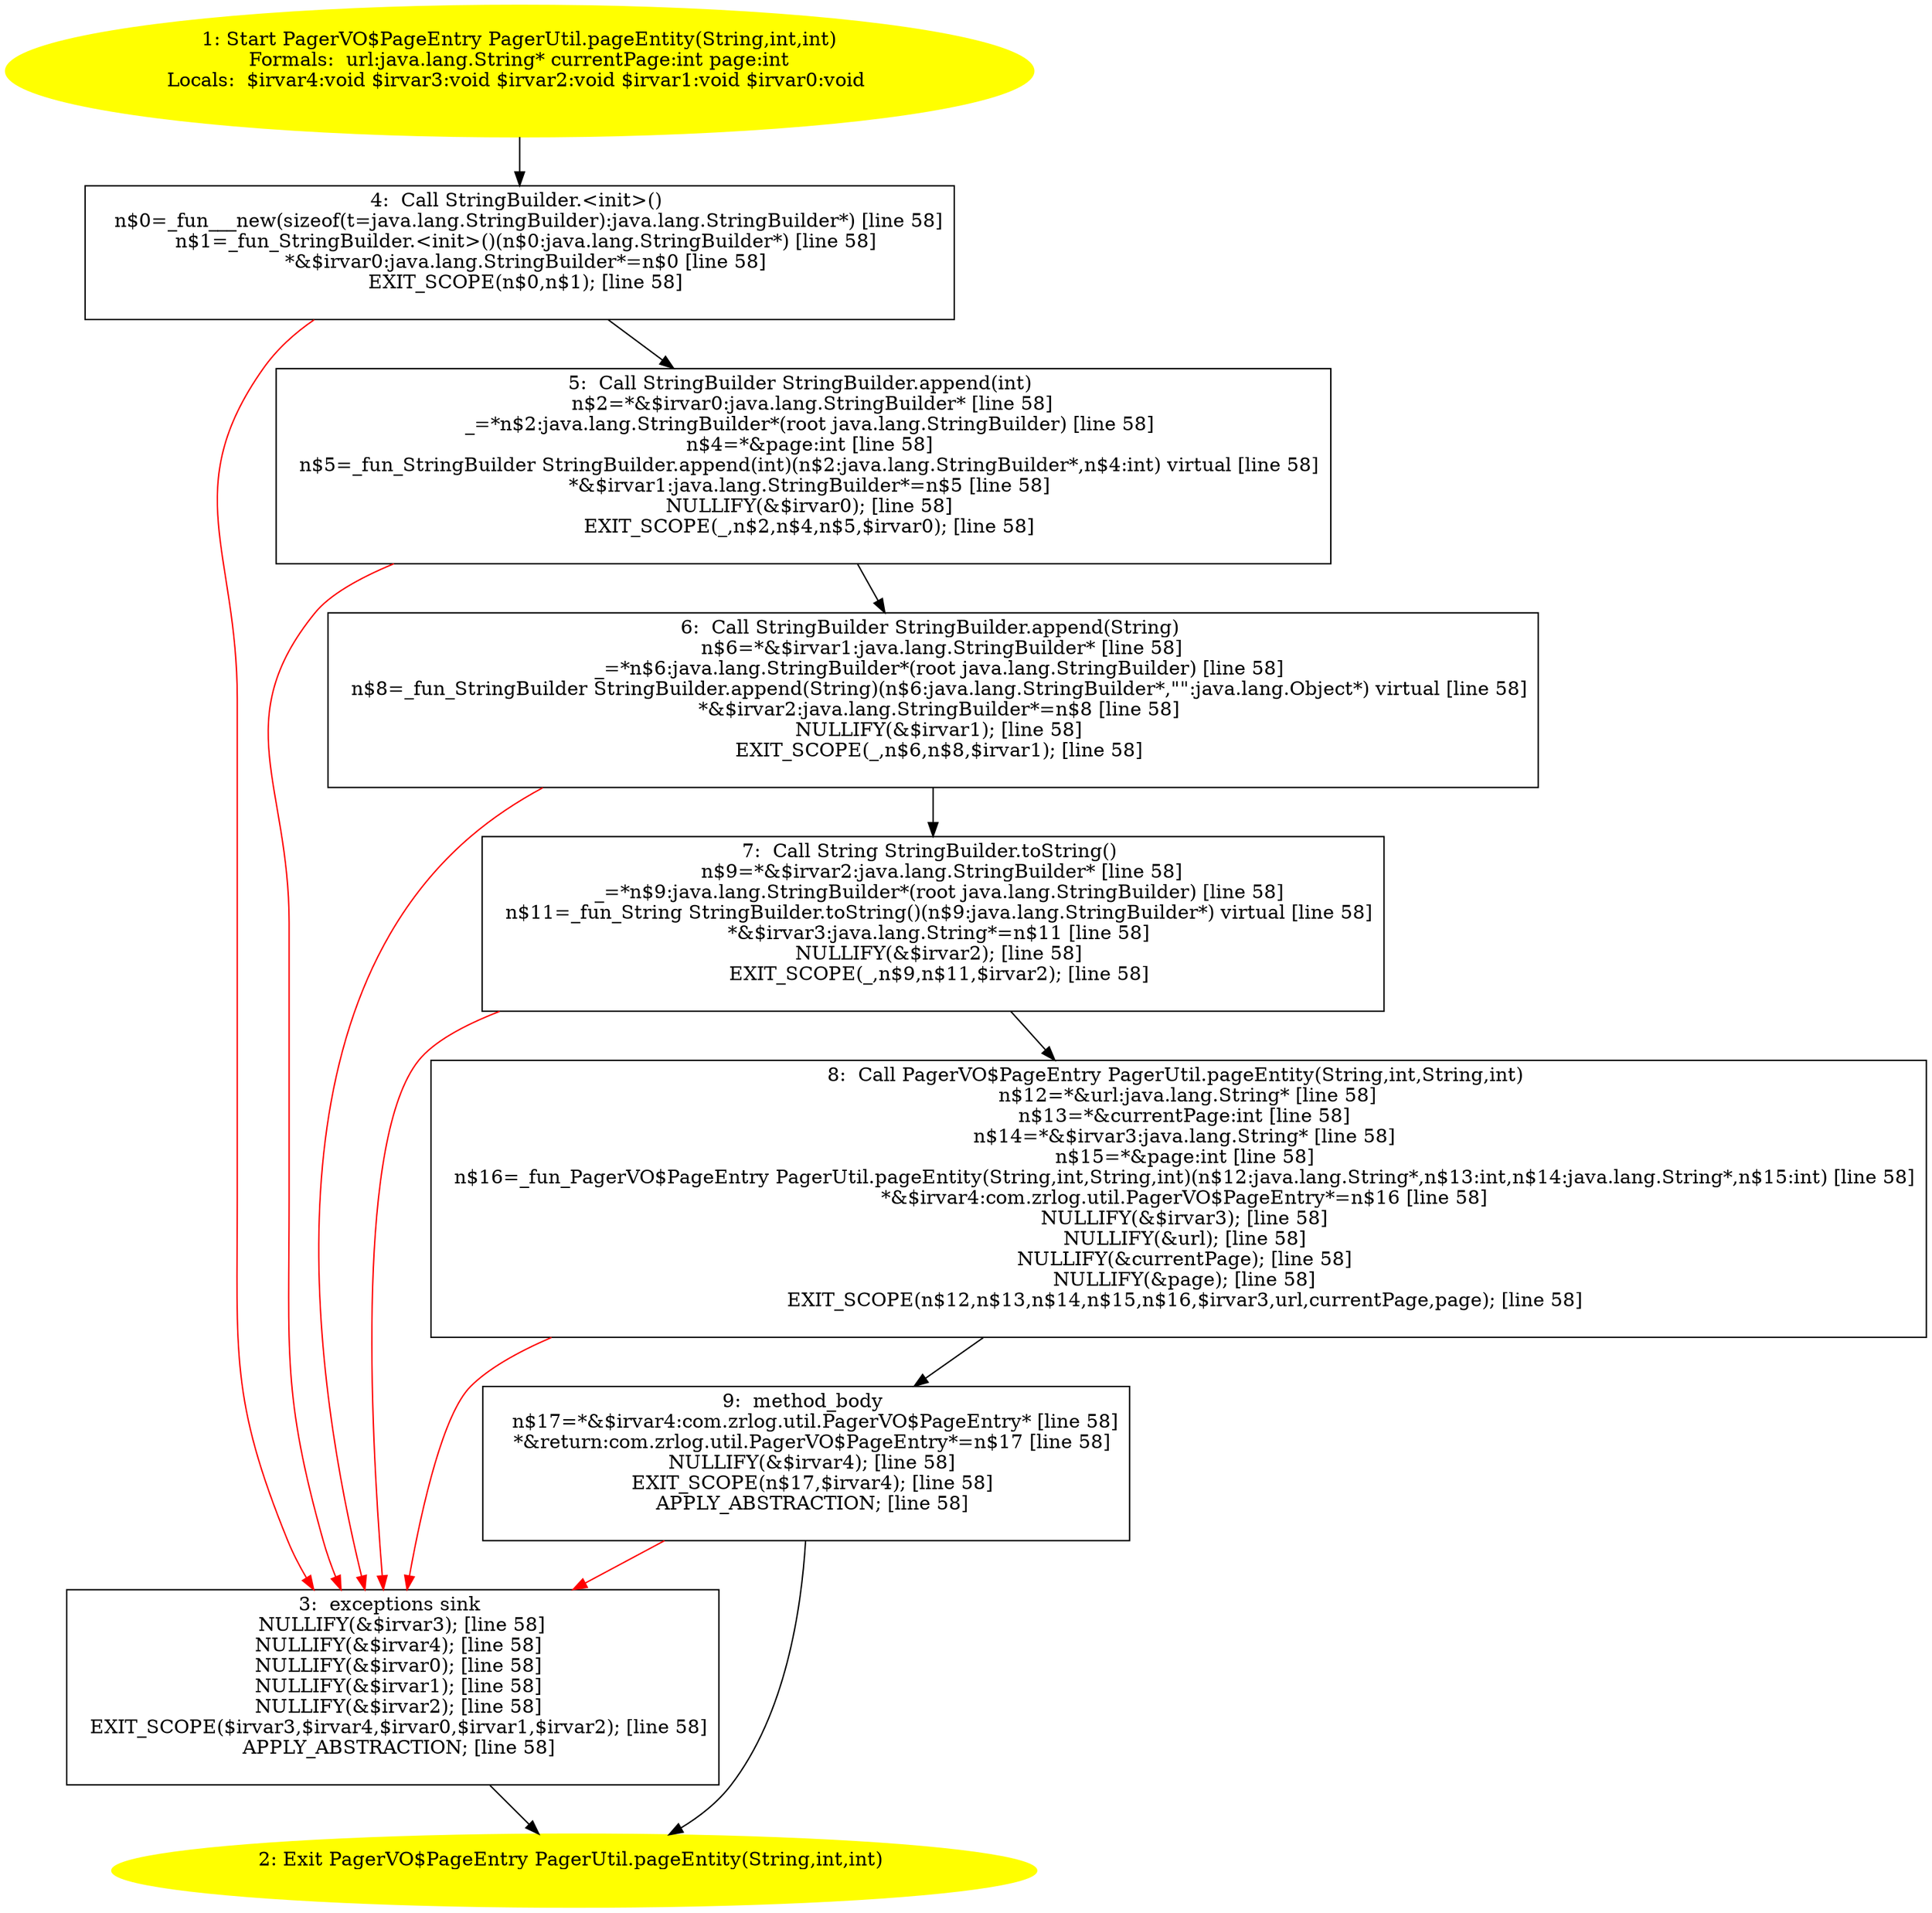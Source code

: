 /* @generated */
digraph cfg {
"com.zrlog.util.PagerUtil.pageEntity(java.lang.String,int,int):com.zrlog.util.PagerVO$PageEntry.d10c775ac68d842717d1f96496830cce_1" [label="1: Start PagerVO$PageEntry PagerUtil.pageEntity(String,int,int)\nFormals:  url:java.lang.String* currentPage:int page:int\nLocals:  $irvar4:void $irvar3:void $irvar2:void $irvar1:void $irvar0:void \n  " color=yellow style=filled]
	

	 "com.zrlog.util.PagerUtil.pageEntity(java.lang.String,int,int):com.zrlog.util.PagerVO$PageEntry.d10c775ac68d842717d1f96496830cce_1" -> "com.zrlog.util.PagerUtil.pageEntity(java.lang.String,int,int):com.zrlog.util.PagerVO$PageEntry.d10c775ac68d842717d1f96496830cce_4" ;
"com.zrlog.util.PagerUtil.pageEntity(java.lang.String,int,int):com.zrlog.util.PagerVO$PageEntry.d10c775ac68d842717d1f96496830cce_2" [label="2: Exit PagerVO$PageEntry PagerUtil.pageEntity(String,int,int) \n  " color=yellow style=filled]
	

"com.zrlog.util.PagerUtil.pageEntity(java.lang.String,int,int):com.zrlog.util.PagerVO$PageEntry.d10c775ac68d842717d1f96496830cce_3" [label="3:  exceptions sink \n   NULLIFY(&$irvar3); [line 58]\n  NULLIFY(&$irvar4); [line 58]\n  NULLIFY(&$irvar0); [line 58]\n  NULLIFY(&$irvar1); [line 58]\n  NULLIFY(&$irvar2); [line 58]\n  EXIT_SCOPE($irvar3,$irvar4,$irvar0,$irvar1,$irvar2); [line 58]\n  APPLY_ABSTRACTION; [line 58]\n " shape="box"]
	

	 "com.zrlog.util.PagerUtil.pageEntity(java.lang.String,int,int):com.zrlog.util.PagerVO$PageEntry.d10c775ac68d842717d1f96496830cce_3" -> "com.zrlog.util.PagerUtil.pageEntity(java.lang.String,int,int):com.zrlog.util.PagerVO$PageEntry.d10c775ac68d842717d1f96496830cce_2" ;
"com.zrlog.util.PagerUtil.pageEntity(java.lang.String,int,int):com.zrlog.util.PagerVO$PageEntry.d10c775ac68d842717d1f96496830cce_4" [label="4:  Call StringBuilder.<init>() \n   n$0=_fun___new(sizeof(t=java.lang.StringBuilder):java.lang.StringBuilder*) [line 58]\n  n$1=_fun_StringBuilder.<init>()(n$0:java.lang.StringBuilder*) [line 58]\n  *&$irvar0:java.lang.StringBuilder*=n$0 [line 58]\n  EXIT_SCOPE(n$0,n$1); [line 58]\n " shape="box"]
	

	 "com.zrlog.util.PagerUtil.pageEntity(java.lang.String,int,int):com.zrlog.util.PagerVO$PageEntry.d10c775ac68d842717d1f96496830cce_4" -> "com.zrlog.util.PagerUtil.pageEntity(java.lang.String,int,int):com.zrlog.util.PagerVO$PageEntry.d10c775ac68d842717d1f96496830cce_5" ;
	 "com.zrlog.util.PagerUtil.pageEntity(java.lang.String,int,int):com.zrlog.util.PagerVO$PageEntry.d10c775ac68d842717d1f96496830cce_4" -> "com.zrlog.util.PagerUtil.pageEntity(java.lang.String,int,int):com.zrlog.util.PagerVO$PageEntry.d10c775ac68d842717d1f96496830cce_3" [color="red" ];
"com.zrlog.util.PagerUtil.pageEntity(java.lang.String,int,int):com.zrlog.util.PagerVO$PageEntry.d10c775ac68d842717d1f96496830cce_5" [label="5:  Call StringBuilder StringBuilder.append(int) \n   n$2=*&$irvar0:java.lang.StringBuilder* [line 58]\n  _=*n$2:java.lang.StringBuilder*(root java.lang.StringBuilder) [line 58]\n  n$4=*&page:int [line 58]\n  n$5=_fun_StringBuilder StringBuilder.append(int)(n$2:java.lang.StringBuilder*,n$4:int) virtual [line 58]\n  *&$irvar1:java.lang.StringBuilder*=n$5 [line 58]\n  NULLIFY(&$irvar0); [line 58]\n  EXIT_SCOPE(_,n$2,n$4,n$5,$irvar0); [line 58]\n " shape="box"]
	

	 "com.zrlog.util.PagerUtil.pageEntity(java.lang.String,int,int):com.zrlog.util.PagerVO$PageEntry.d10c775ac68d842717d1f96496830cce_5" -> "com.zrlog.util.PagerUtil.pageEntity(java.lang.String,int,int):com.zrlog.util.PagerVO$PageEntry.d10c775ac68d842717d1f96496830cce_6" ;
	 "com.zrlog.util.PagerUtil.pageEntity(java.lang.String,int,int):com.zrlog.util.PagerVO$PageEntry.d10c775ac68d842717d1f96496830cce_5" -> "com.zrlog.util.PagerUtil.pageEntity(java.lang.String,int,int):com.zrlog.util.PagerVO$PageEntry.d10c775ac68d842717d1f96496830cce_3" [color="red" ];
"com.zrlog.util.PagerUtil.pageEntity(java.lang.String,int,int):com.zrlog.util.PagerVO$PageEntry.d10c775ac68d842717d1f96496830cce_6" [label="6:  Call StringBuilder StringBuilder.append(String) \n   n$6=*&$irvar1:java.lang.StringBuilder* [line 58]\n  _=*n$6:java.lang.StringBuilder*(root java.lang.StringBuilder) [line 58]\n  n$8=_fun_StringBuilder StringBuilder.append(String)(n$6:java.lang.StringBuilder*,\"\":java.lang.Object*) virtual [line 58]\n  *&$irvar2:java.lang.StringBuilder*=n$8 [line 58]\n  NULLIFY(&$irvar1); [line 58]\n  EXIT_SCOPE(_,n$6,n$8,$irvar1); [line 58]\n " shape="box"]
	

	 "com.zrlog.util.PagerUtil.pageEntity(java.lang.String,int,int):com.zrlog.util.PagerVO$PageEntry.d10c775ac68d842717d1f96496830cce_6" -> "com.zrlog.util.PagerUtil.pageEntity(java.lang.String,int,int):com.zrlog.util.PagerVO$PageEntry.d10c775ac68d842717d1f96496830cce_7" ;
	 "com.zrlog.util.PagerUtil.pageEntity(java.lang.String,int,int):com.zrlog.util.PagerVO$PageEntry.d10c775ac68d842717d1f96496830cce_6" -> "com.zrlog.util.PagerUtil.pageEntity(java.lang.String,int,int):com.zrlog.util.PagerVO$PageEntry.d10c775ac68d842717d1f96496830cce_3" [color="red" ];
"com.zrlog.util.PagerUtil.pageEntity(java.lang.String,int,int):com.zrlog.util.PagerVO$PageEntry.d10c775ac68d842717d1f96496830cce_7" [label="7:  Call String StringBuilder.toString() \n   n$9=*&$irvar2:java.lang.StringBuilder* [line 58]\n  _=*n$9:java.lang.StringBuilder*(root java.lang.StringBuilder) [line 58]\n  n$11=_fun_String StringBuilder.toString()(n$9:java.lang.StringBuilder*) virtual [line 58]\n  *&$irvar3:java.lang.String*=n$11 [line 58]\n  NULLIFY(&$irvar2); [line 58]\n  EXIT_SCOPE(_,n$9,n$11,$irvar2); [line 58]\n " shape="box"]
	

	 "com.zrlog.util.PagerUtil.pageEntity(java.lang.String,int,int):com.zrlog.util.PagerVO$PageEntry.d10c775ac68d842717d1f96496830cce_7" -> "com.zrlog.util.PagerUtil.pageEntity(java.lang.String,int,int):com.zrlog.util.PagerVO$PageEntry.d10c775ac68d842717d1f96496830cce_8" ;
	 "com.zrlog.util.PagerUtil.pageEntity(java.lang.String,int,int):com.zrlog.util.PagerVO$PageEntry.d10c775ac68d842717d1f96496830cce_7" -> "com.zrlog.util.PagerUtil.pageEntity(java.lang.String,int,int):com.zrlog.util.PagerVO$PageEntry.d10c775ac68d842717d1f96496830cce_3" [color="red" ];
"com.zrlog.util.PagerUtil.pageEntity(java.lang.String,int,int):com.zrlog.util.PagerVO$PageEntry.d10c775ac68d842717d1f96496830cce_8" [label="8:  Call PagerVO$PageEntry PagerUtil.pageEntity(String,int,String,int) \n   n$12=*&url:java.lang.String* [line 58]\n  n$13=*&currentPage:int [line 58]\n  n$14=*&$irvar3:java.lang.String* [line 58]\n  n$15=*&page:int [line 58]\n  n$16=_fun_PagerVO$PageEntry PagerUtil.pageEntity(String,int,String,int)(n$12:java.lang.String*,n$13:int,n$14:java.lang.String*,n$15:int) [line 58]\n  *&$irvar4:com.zrlog.util.PagerVO$PageEntry*=n$16 [line 58]\n  NULLIFY(&$irvar3); [line 58]\n  NULLIFY(&url); [line 58]\n  NULLIFY(&currentPage); [line 58]\n  NULLIFY(&page); [line 58]\n  EXIT_SCOPE(n$12,n$13,n$14,n$15,n$16,$irvar3,url,currentPage,page); [line 58]\n " shape="box"]
	

	 "com.zrlog.util.PagerUtil.pageEntity(java.lang.String,int,int):com.zrlog.util.PagerVO$PageEntry.d10c775ac68d842717d1f96496830cce_8" -> "com.zrlog.util.PagerUtil.pageEntity(java.lang.String,int,int):com.zrlog.util.PagerVO$PageEntry.d10c775ac68d842717d1f96496830cce_9" ;
	 "com.zrlog.util.PagerUtil.pageEntity(java.lang.String,int,int):com.zrlog.util.PagerVO$PageEntry.d10c775ac68d842717d1f96496830cce_8" -> "com.zrlog.util.PagerUtil.pageEntity(java.lang.String,int,int):com.zrlog.util.PagerVO$PageEntry.d10c775ac68d842717d1f96496830cce_3" [color="red" ];
"com.zrlog.util.PagerUtil.pageEntity(java.lang.String,int,int):com.zrlog.util.PagerVO$PageEntry.d10c775ac68d842717d1f96496830cce_9" [label="9:  method_body \n   n$17=*&$irvar4:com.zrlog.util.PagerVO$PageEntry* [line 58]\n  *&return:com.zrlog.util.PagerVO$PageEntry*=n$17 [line 58]\n  NULLIFY(&$irvar4); [line 58]\n  EXIT_SCOPE(n$17,$irvar4); [line 58]\n  APPLY_ABSTRACTION; [line 58]\n " shape="box"]
	

	 "com.zrlog.util.PagerUtil.pageEntity(java.lang.String,int,int):com.zrlog.util.PagerVO$PageEntry.d10c775ac68d842717d1f96496830cce_9" -> "com.zrlog.util.PagerUtil.pageEntity(java.lang.String,int,int):com.zrlog.util.PagerVO$PageEntry.d10c775ac68d842717d1f96496830cce_2" ;
	 "com.zrlog.util.PagerUtil.pageEntity(java.lang.String,int,int):com.zrlog.util.PagerVO$PageEntry.d10c775ac68d842717d1f96496830cce_9" -> "com.zrlog.util.PagerUtil.pageEntity(java.lang.String,int,int):com.zrlog.util.PagerVO$PageEntry.d10c775ac68d842717d1f96496830cce_3" [color="red" ];
}
